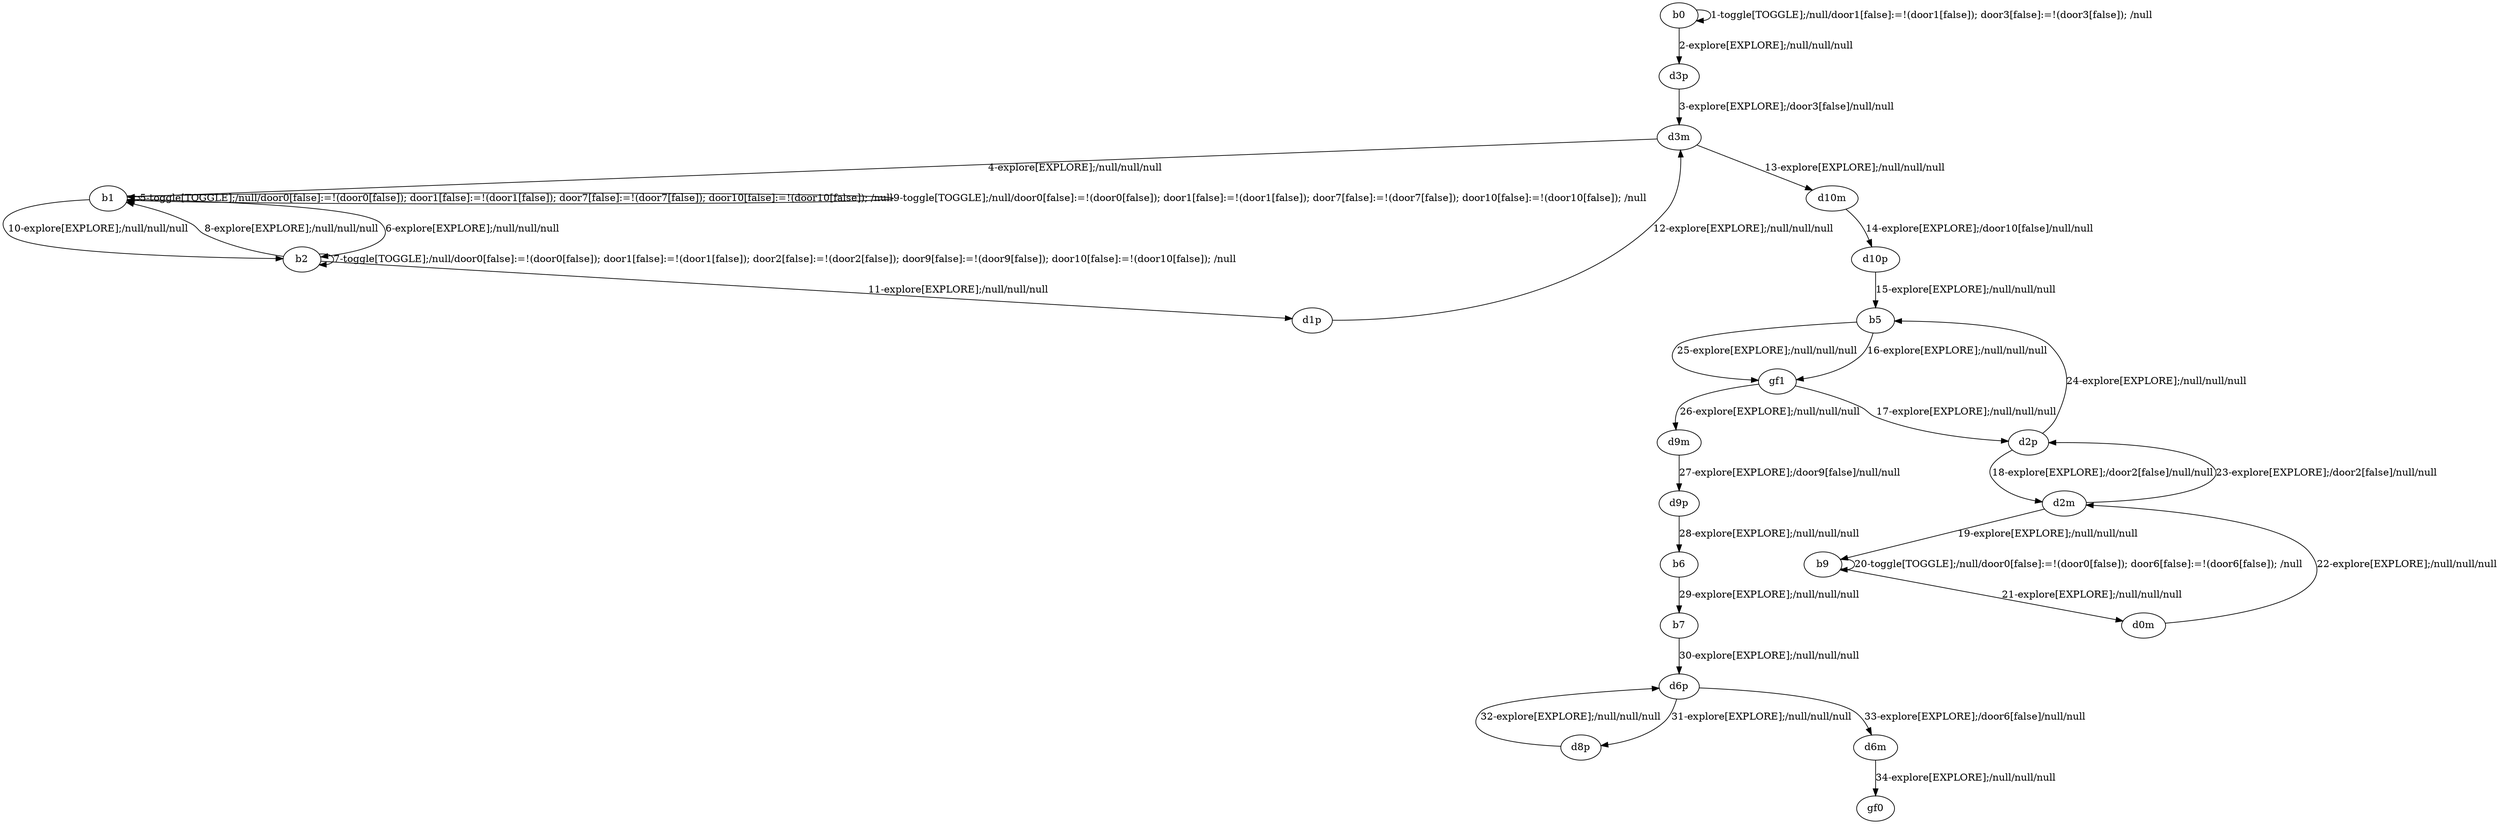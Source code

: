 digraph g {
"b0" -> "b0" [label = "1-toggle[TOGGLE];/null/door1[false]:=!(door1[false]); door3[false]:=!(door3[false]); /null"];
"b0" -> "d3p" [label = "2-explore[EXPLORE];/null/null/null"];
"d3p" -> "d3m" [label = "3-explore[EXPLORE];/door3[false]/null/null"];
"d3m" -> "b1" [label = "4-explore[EXPLORE];/null/null/null"];
"b1" -> "b1" [label = "5-toggle[TOGGLE];/null/door0[false]:=!(door0[false]); door1[false]:=!(door1[false]); door7[false]:=!(door7[false]); door10[false]:=!(door10[false]); /null"];
"b1" -> "b2" [label = "6-explore[EXPLORE];/null/null/null"];
"b2" -> "b2" [label = "7-toggle[TOGGLE];/null/door0[false]:=!(door0[false]); door1[false]:=!(door1[false]); door2[false]:=!(door2[false]); door9[false]:=!(door9[false]); door10[false]:=!(door10[false]); /null"];
"b2" -> "b1" [label = "8-explore[EXPLORE];/null/null/null"];
"b1" -> "b1" [label = "9-toggle[TOGGLE];/null/door0[false]:=!(door0[false]); door1[false]:=!(door1[false]); door7[false]:=!(door7[false]); door10[false]:=!(door10[false]); /null"];
"b1" -> "b2" [label = "10-explore[EXPLORE];/null/null/null"];
"b2" -> "d1p" [label = "11-explore[EXPLORE];/null/null/null"];
"d1p" -> "d3m" [label = "12-explore[EXPLORE];/null/null/null"];
"d3m" -> "d10m" [label = "13-explore[EXPLORE];/null/null/null"];
"d10m" -> "d10p" [label = "14-explore[EXPLORE];/door10[false]/null/null"];
"d10p" -> "b5" [label = "15-explore[EXPLORE];/null/null/null"];
"b5" -> "gf1" [label = "16-explore[EXPLORE];/null/null/null"];
"gf1" -> "d2p" [label = "17-explore[EXPLORE];/null/null/null"];
"d2p" -> "d2m" [label = "18-explore[EXPLORE];/door2[false]/null/null"];
"d2m" -> "b9" [label = "19-explore[EXPLORE];/null/null/null"];
"b9" -> "b9" [label = "20-toggle[TOGGLE];/null/door0[false]:=!(door0[false]); door6[false]:=!(door6[false]); /null"];
"b9" -> "d0m" [label = "21-explore[EXPLORE];/null/null/null"];
"d0m" -> "d2m" [label = "22-explore[EXPLORE];/null/null/null"];
"d2m" -> "d2p" [label = "23-explore[EXPLORE];/door2[false]/null/null"];
"d2p" -> "b5" [label = "24-explore[EXPLORE];/null/null/null"];
"b5" -> "gf1" [label = "25-explore[EXPLORE];/null/null/null"];
"gf1" -> "d9m" [label = "26-explore[EXPLORE];/null/null/null"];
"d9m" -> "d9p" [label = "27-explore[EXPLORE];/door9[false]/null/null"];
"d9p" -> "b6" [label = "28-explore[EXPLORE];/null/null/null"];
"b6" -> "b7" [label = "29-explore[EXPLORE];/null/null/null"];
"b7" -> "d6p" [label = "30-explore[EXPLORE];/null/null/null"];
"d6p" -> "d8p" [label = "31-explore[EXPLORE];/null/null/null"];
"d8p" -> "d6p" [label = "32-explore[EXPLORE];/null/null/null"];
"d6p" -> "d6m" [label = "33-explore[EXPLORE];/door6[false]/null/null"];
"d6m" -> "gf0" [label = "34-explore[EXPLORE];/null/null/null"];
}